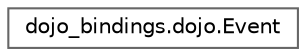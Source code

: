 digraph "Graphical Class Hierarchy"
{
 // LATEX_PDF_SIZE
  bgcolor="transparent";
  edge [fontname=Helvetica,fontsize=10,labelfontname=Helvetica,labelfontsize=10];
  node [fontname=Helvetica,fontsize=10,shape=box,height=0.2,width=0.4];
  rankdir="LR";
  Node0 [id="Node000000",label="dojo_bindings.dojo.Event",height=0.2,width=0.4,color="grey40", fillcolor="white", style="filled",URL="$structdojo__bindings_1_1dojo_1_1_event.html",tooltip=" "];
}
